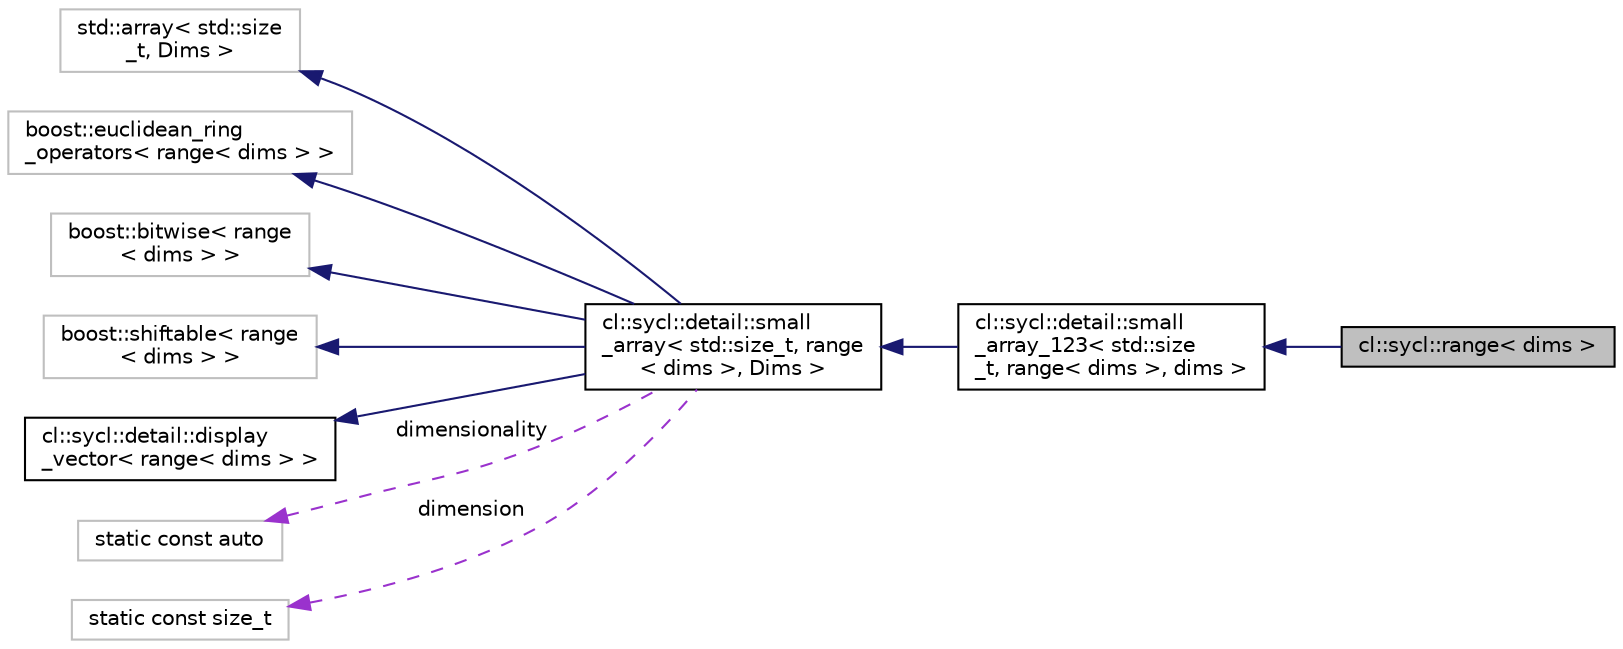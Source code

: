 digraph "cl::sycl::range&lt; dims &gt;"
{
 // INTERACTIVE_SVG=YES
  bgcolor="transparent";
  edge [fontname="Helvetica",fontsize="10",labelfontname="Helvetica",labelfontsize="10"];
  node [fontname="Helvetica",fontsize="10",shape=record];
  rankdir="LR";
  Node1 [label="cl::sycl::range\< dims \>",height=0.2,width=0.4,color="black", fillcolor="grey75", style="filled", fontcolor="black"];
  Node2 -> Node1 [dir="back",color="midnightblue",fontsize="10",style="solid",fontname="Helvetica"];
  Node2 [label="cl::sycl::detail::small\l_array_123\< std::size\l_t, range\< dims \>, dims \>",height=0.2,width=0.4,color="black",URL="$group__helpers.html"];
  Node3 -> Node2 [dir="back",color="midnightblue",fontsize="10",style="solid",fontname="Helvetica"];
  Node3 [label="cl::sycl::detail::small\l_array\< std::size_t, range\l\< dims \>, Dims \>",height=0.2,width=0.4,color="black",URL="$group__helpers.html"];
  Node4 -> Node3 [dir="back",color="midnightblue",fontsize="10",style="solid",fontname="Helvetica"];
  Node4 [label="std::array\< std::size\l_t, Dims \>",height=0.2,width=0.4,color="grey75"];
  Node5 -> Node3 [dir="back",color="midnightblue",fontsize="10",style="solid",fontname="Helvetica"];
  Node5 [label="boost::euclidean_ring\l_operators\< range\< dims \> \>",height=0.2,width=0.4,color="grey75"];
  Node6 -> Node3 [dir="back",color="midnightblue",fontsize="10",style="solid",fontname="Helvetica"];
  Node6 [label="boost::bitwise\< range\l\< dims \> \>",height=0.2,width=0.4,color="grey75"];
  Node7 -> Node3 [dir="back",color="midnightblue",fontsize="10",style="solid",fontname="Helvetica"];
  Node7 [label="boost::shiftable\< range\l\< dims \> \>",height=0.2,width=0.4,color="grey75"];
  Node8 -> Node3 [dir="back",color="midnightblue",fontsize="10",style="solid",fontname="Helvetica"];
  Node8 [label="cl::sycl::detail::display\l_vector\< range\< dims \> \>",height=0.2,width=0.4,color="black",URL="$group__debug__trace.html"];
  Node9 -> Node3 [dir="back",color="darkorchid3",fontsize="10",style="dashed",label=" dimensionality" ,fontname="Helvetica"];
  Node9 [label="static const auto",height=0.2,width=0.4,color="grey75"];
  Node10 -> Node3 [dir="back",color="darkorchid3",fontsize="10",style="dashed",label=" dimension" ,fontname="Helvetica"];
  Node10 [label="static const size_t",height=0.2,width=0.4,color="grey75"];
}
